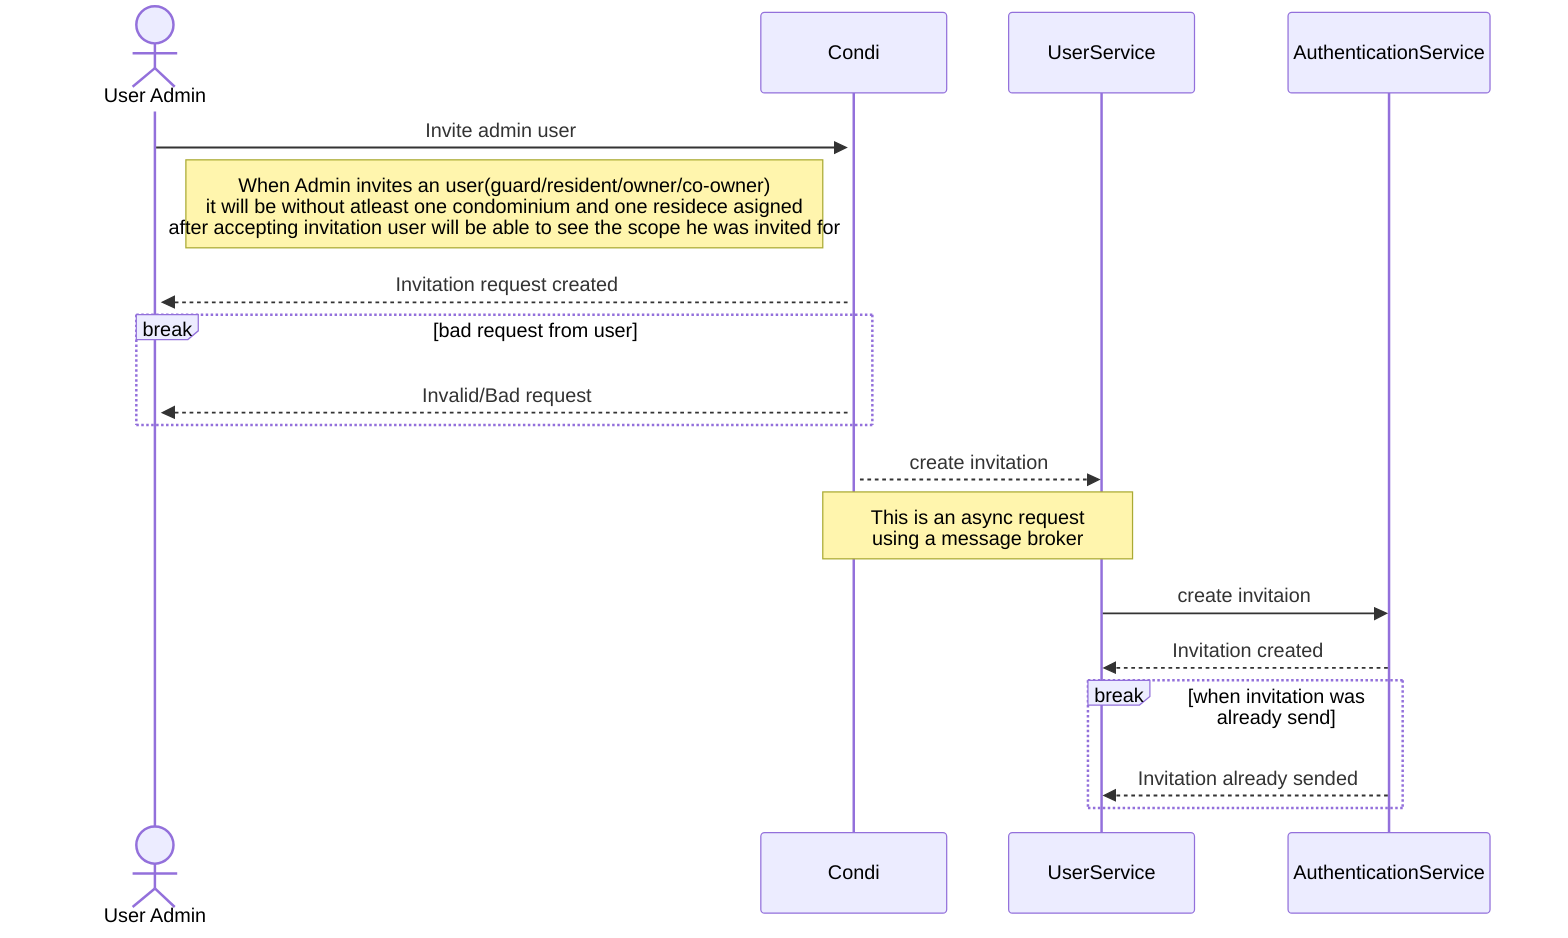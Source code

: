 sequenceDiagram
  actor UserAdmin as User Admin
  participant Condi as Condi
  participant UserService as UserService
  participant AuthenticationService as AuthenticationService


  UserAdmin ->>+ Condi: Invite admin user
  Note right of UserAdmin: When Admin invites an user(guard/resident/owner/co-owner) <br/> it will be without atleast one condominium and one residece asigned <br/> after accepting invitation user will be able to see the scope he was invited for
  Condi -->>+ UserAdmin: Invitation request created
  break bad request from user
    Condi -->> UserAdmin: Invalid/Bad request
  end
  Condi -->> UserService: create invitation
  Note over Condi, UserService: This is an async request <br/> using a message broker
  UserService ->> AuthenticationService: create invitaion
  AuthenticationService -->> UserService: Invitation created
  break when invitation was<br/>already send
    AuthenticationService -->> UserService: Invitation already sended
  end